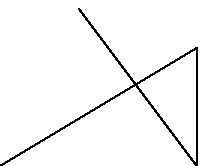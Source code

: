 beginfig(0)

drawaxes(-.5cm, -.5cm, 3cm, 2.5cm);
draw origin--(2.5cm, 1.5cm)--(2.5cm, 0)--(cm, 2cm) withpen boldpen;

endfig
